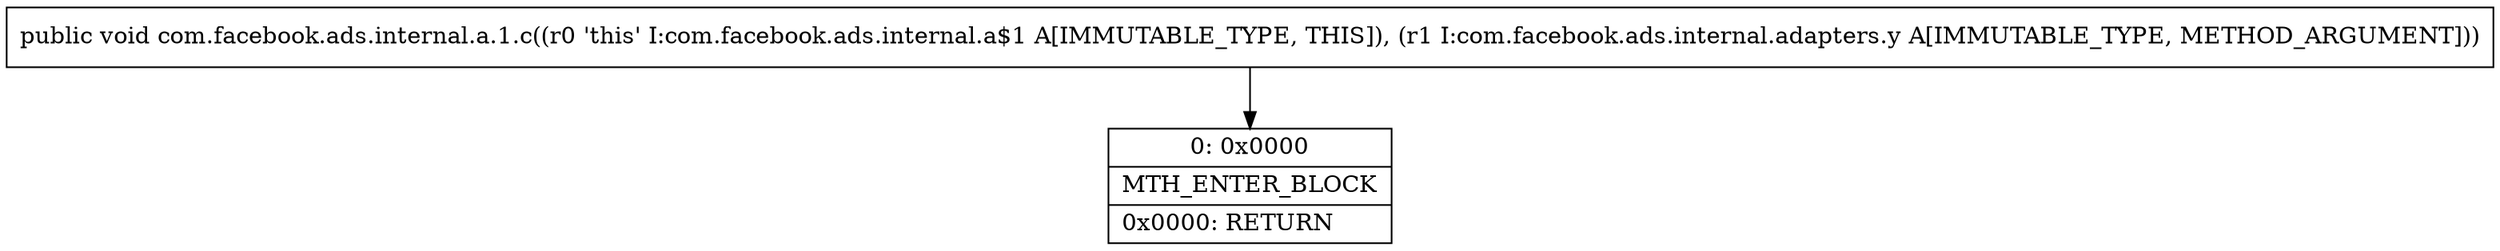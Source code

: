 digraph "CFG forcom.facebook.ads.internal.a.1.c(Lcom\/facebook\/ads\/internal\/adapters\/y;)V" {
Node_0 [shape=record,label="{0\:\ 0x0000|MTH_ENTER_BLOCK\l|0x0000: RETURN   \l}"];
MethodNode[shape=record,label="{public void com.facebook.ads.internal.a.1.c((r0 'this' I:com.facebook.ads.internal.a$1 A[IMMUTABLE_TYPE, THIS]), (r1 I:com.facebook.ads.internal.adapters.y A[IMMUTABLE_TYPE, METHOD_ARGUMENT])) }"];
MethodNode -> Node_0;
}

